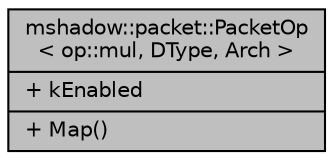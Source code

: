 digraph "mshadow::packet::PacketOp&lt; op::mul, DType, Arch &gt;"
{
 // LATEX_PDF_SIZE
  edge [fontname="Helvetica",fontsize="10",labelfontname="Helvetica",labelfontsize="10"];
  node [fontname="Helvetica",fontsize="10",shape=record];
  Node1 [label="{mshadow::packet::PacketOp\l\< op::mul, DType, Arch \>\n|+ kEnabled\l|+ Map()\l}",height=0.2,width=0.4,color="black", fillcolor="grey75", style="filled", fontcolor="black",tooltip=" "];
}
